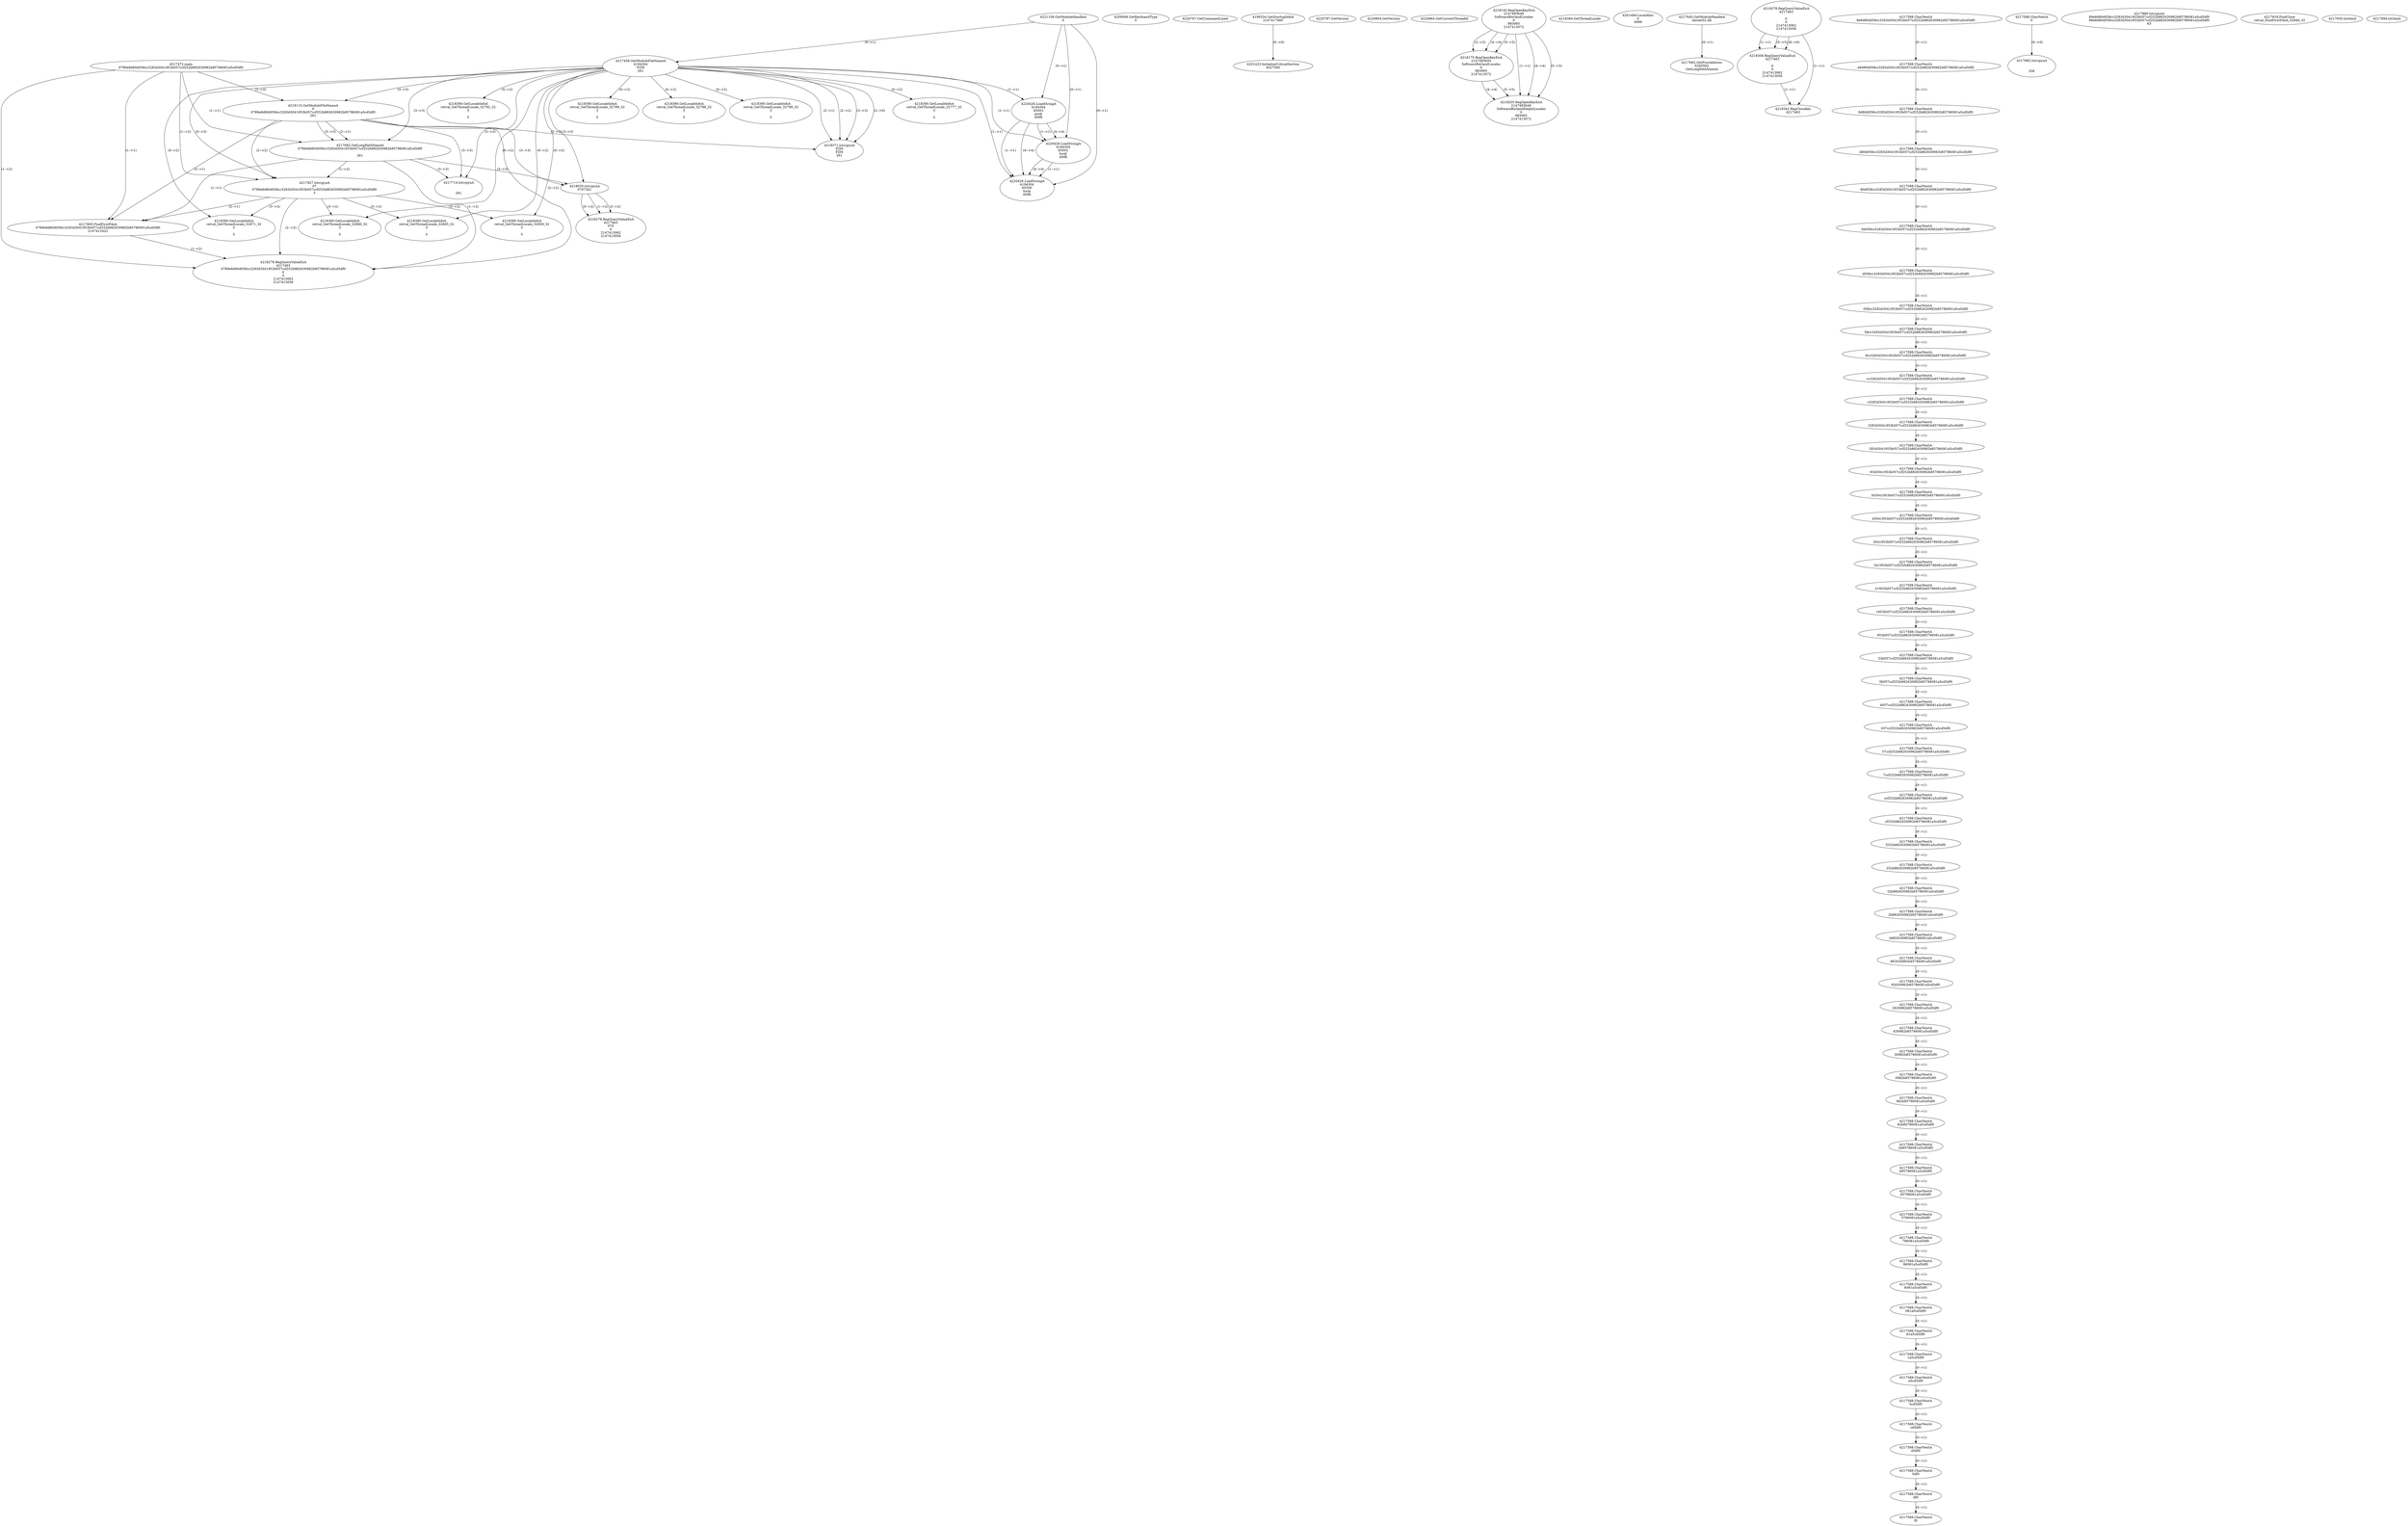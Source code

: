 // Global SCDG with merge call
digraph {
	0 [label="4517472.main
0789e8d80d058cc3283d3041953b057ccf252b882630982b85786081a5cd5df0"]
	1 [label="4221108.GetModuleHandleA
0"]
	2 [label="4209069.GetKeyboardType
0"]
	3 [label="4220767.GetCommandLineA
"]
	4 [label="4199254.GetStartupInfoA
2147417460"]
	5 [label="4220787.GetVersion
"]
	6 [label="4220804.GetVersion
"]
	7 [label="4220864.GetCurrentThreadId
"]
	8 [label="4217458.GetModuleFileNameA
4194304
PZM
261"]
	1 -> 8 [label="(0-->1)"]
	9 [label="4218115.GetModuleFileNameA
0
0789e8d80d058cc3283d3041953b057ccf252b882630982b85786081a5cd5df0
261"]
	0 -> 9 [label="(1-->2)"]
	8 -> 9 [label="(3-->3)"]
	10 [label="4218145.RegOpenKeyExA
2147483649
Software\Borland\Locales
0
983065
2147413072"]
	11 [label="4218175.RegOpenKeyExA
2147483650
Software\Borland\Locales
0
983065
2147413072"]
	10 -> 11 [label="(2-->2)"]
	10 -> 11 [label="(4-->4)"]
	10 -> 11 [label="(5-->5)"]
	12 [label="4218205.RegOpenKeyExA
2147483649
Software\Borland\Delphi\Locales
0
983065
2147413072"]
	10 -> 12 [label="(1-->1)"]
	10 -> 12 [label="(4-->4)"]
	11 -> 12 [label="(4-->4)"]
	10 -> 12 [label="(5-->5)"]
	11 -> 12 [label="(5-->5)"]
	13 [label="4218371.lstrcpynA
PZM
PZM
261"]
	8 -> 13 [label="(2-->1)"]
	8 -> 13 [label="(2-->2)"]
	8 -> 13 [label="(3-->3)"]
	9 -> 13 [label="(3-->3)"]
	8 -> 13 [label="(2-->0)"]
	14 [label="4218384.GetThreadLocale
"]
	15 [label="4218390.GetLocaleInfoA
retval_GetThreadLocale_32777_32
3

5"]
	8 -> 15 [label="(0-->2)"]
	16 [label="4220426.LoadStringA
4194304
65503
pw@
4096"]
	1 -> 16 [label="(0-->1)"]
	8 -> 16 [label="(1-->1)"]
	17 [label="4220426.LoadStringA
4194304
65502
hw@
4096"]
	1 -> 17 [label="(0-->1)"]
	8 -> 17 [label="(1-->1)"]
	16 -> 17 [label="(1-->1)"]
	16 -> 17 [label="(4-->4)"]
	18 [label="4201423.InitializeCriticalSection
4527560"]
	4 -> 18 [label="(0-->0)"]
	19 [label="4201484.LocalAlloc
0
4088"]
	20 [label="4217645.GetModuleHandleA
kernel32.dll"]
	21 [label="4217662.GetProcAddress
6295592
GetLongPathNameA"]
	20 -> 21 [label="(0-->1)"]
	22 [label="4217692.GetLongPathNameA
0789e8d80d058cc3283d3041953b057ccf252b882630982b85786081a5cd5df0

261"]
	0 -> 22 [label="(1-->1)"]
	9 -> 22 [label="(2-->1)"]
	8 -> 22 [label="(3-->3)"]
	9 -> 22 [label="(3-->3)"]
	23 [label="4217714.lstrcpynA


261"]
	8 -> 23 [label="(3-->3)"]
	9 -> 23 [label="(3-->3)"]
	22 -> 23 [label="(3-->3)"]
	24 [label="4218278.RegQueryValueExA
4217463

0
0
2147413062
2147413056"]
	25 [label="4218308.RegQueryValueExA
4217463

0
0
2147413062
2147413056"]
	24 -> 25 [label="(1-->1)"]
	24 -> 25 [label="(5-->5)"]
	24 -> 25 [label="(6-->6)"]
	26 [label="4218342.RegCloseKey
4217463"]
	24 -> 26 [label="(1-->1)"]
	25 -> 26 [label="(1-->1)"]
	27 [label="4218390.GetLocaleInfoA
retval_GetThreadLocale_32792_32
3

5"]
	8 -> 27 [label="(0-->2)"]
	28 [label="4217827.lstrcpynA
07
0789e8d80d058cc3283d3041953b057ccf252b882630982b85786081a5cd5df0
3"]
	0 -> 28 [label="(1-->2)"]
	9 -> 28 [label="(2-->2)"]
	22 -> 28 [label="(1-->2)"]
	8 -> 28 [label="(0-->3)"]
	29 [label="4217588.CharNextA
9e8d80d058cc3283d3041953b057ccf252b882630982b85786081a5cd5df0"]
	30 [label="4217588.CharNextA
e8d80d058cc3283d3041953b057ccf252b882630982b85786081a5cd5df0"]
	29 -> 30 [label="(0-->1)"]
	31 [label="4217588.CharNextA
8d80d058cc3283d3041953b057ccf252b882630982b85786081a5cd5df0"]
	30 -> 31 [label="(0-->1)"]
	32 [label="4217588.CharNextA
d80d058cc3283d3041953b057ccf252b882630982b85786081a5cd5df0"]
	31 -> 32 [label="(0-->1)"]
	33 [label="4217588.CharNextA
80d058cc3283d3041953b057ccf252b882630982b85786081a5cd5df0"]
	32 -> 33 [label="(0-->1)"]
	34 [label="4217588.CharNextA
0d058cc3283d3041953b057ccf252b882630982b85786081a5cd5df0"]
	33 -> 34 [label="(0-->1)"]
	35 [label="4217588.CharNextA
d058cc3283d3041953b057ccf252b882630982b85786081a5cd5df0"]
	34 -> 35 [label="(0-->1)"]
	36 [label="4217588.CharNextA
058cc3283d3041953b057ccf252b882630982b85786081a5cd5df0"]
	35 -> 36 [label="(0-->1)"]
	37 [label="4217588.CharNextA
58cc3283d3041953b057ccf252b882630982b85786081a5cd5df0"]
	36 -> 37 [label="(0-->1)"]
	38 [label="4217588.CharNextA
8cc3283d3041953b057ccf252b882630982b85786081a5cd5df0"]
	37 -> 38 [label="(0-->1)"]
	39 [label="4217588.CharNextA
cc3283d3041953b057ccf252b882630982b85786081a5cd5df0"]
	38 -> 39 [label="(0-->1)"]
	40 [label="4217588.CharNextA
c3283d3041953b057ccf252b882630982b85786081a5cd5df0"]
	39 -> 40 [label="(0-->1)"]
	41 [label="4217588.CharNextA
3283d3041953b057ccf252b882630982b85786081a5cd5df0"]
	40 -> 41 [label="(0-->1)"]
	42 [label="4217588.CharNextA
283d3041953b057ccf252b882630982b85786081a5cd5df0"]
	41 -> 42 [label="(0-->1)"]
	43 [label="4217588.CharNextA
83d3041953b057ccf252b882630982b85786081a5cd5df0"]
	42 -> 43 [label="(0-->1)"]
	44 [label="4217588.CharNextA
3d3041953b057ccf252b882630982b85786081a5cd5df0"]
	43 -> 44 [label="(0-->1)"]
	45 [label="4217588.CharNextA
d3041953b057ccf252b882630982b85786081a5cd5df0"]
	44 -> 45 [label="(0-->1)"]
	46 [label="4217588.CharNextA
3041953b057ccf252b882630982b85786081a5cd5df0"]
	45 -> 46 [label="(0-->1)"]
	47 [label="4217588.CharNextA
041953b057ccf252b882630982b85786081a5cd5df0"]
	46 -> 47 [label="(0-->1)"]
	48 [label="4217588.CharNextA
41953b057ccf252b882630982b85786081a5cd5df0"]
	47 -> 48 [label="(0-->1)"]
	49 [label="4217588.CharNextA
1953b057ccf252b882630982b85786081a5cd5df0"]
	48 -> 49 [label="(0-->1)"]
	50 [label="4217588.CharNextA
953b057ccf252b882630982b85786081a5cd5df0"]
	49 -> 50 [label="(0-->1)"]
	51 [label="4217588.CharNextA
53b057ccf252b882630982b85786081a5cd5df0"]
	50 -> 51 [label="(0-->1)"]
	52 [label="4217588.CharNextA
3b057ccf252b882630982b85786081a5cd5df0"]
	51 -> 52 [label="(0-->1)"]
	53 [label="4217588.CharNextA
b057ccf252b882630982b85786081a5cd5df0"]
	52 -> 53 [label="(0-->1)"]
	54 [label="4217588.CharNextA
057ccf252b882630982b85786081a5cd5df0"]
	53 -> 54 [label="(0-->1)"]
	55 [label="4217588.CharNextA
57ccf252b882630982b85786081a5cd5df0"]
	54 -> 55 [label="(0-->1)"]
	56 [label="4217588.CharNextA
7ccf252b882630982b85786081a5cd5df0"]
	55 -> 56 [label="(0-->1)"]
	57 [label="4217588.CharNextA
ccf252b882630982b85786081a5cd5df0"]
	56 -> 57 [label="(0-->1)"]
	58 [label="4217588.CharNextA
cf252b882630982b85786081a5cd5df0"]
	57 -> 58 [label="(0-->1)"]
	59 [label="4217588.CharNextA
f252b882630982b85786081a5cd5df0"]
	58 -> 59 [label="(0-->1)"]
	60 [label="4217588.CharNextA
252b882630982b85786081a5cd5df0"]
	59 -> 60 [label="(0-->1)"]
	61 [label="4217588.CharNextA
52b882630982b85786081a5cd5df0"]
	60 -> 61 [label="(0-->1)"]
	62 [label="4217588.CharNextA
2b882630982b85786081a5cd5df0"]
	61 -> 62 [label="(0-->1)"]
	63 [label="4217588.CharNextA
b882630982b85786081a5cd5df0"]
	62 -> 63 [label="(0-->1)"]
	64 [label="4217588.CharNextA
882630982b85786081a5cd5df0"]
	63 -> 64 [label="(0-->1)"]
	65 [label="4217588.CharNextA
82630982b85786081a5cd5df0"]
	64 -> 65 [label="(0-->1)"]
	66 [label="4217588.CharNextA
2630982b85786081a5cd5df0"]
	65 -> 66 [label="(0-->1)"]
	67 [label="4217588.CharNextA
630982b85786081a5cd5df0"]
	66 -> 67 [label="(0-->1)"]
	68 [label="4217588.CharNextA
30982b85786081a5cd5df0"]
	67 -> 68 [label="(0-->1)"]
	69 [label="4217588.CharNextA
0982b85786081a5cd5df0"]
	68 -> 69 [label="(0-->1)"]
	70 [label="4217588.CharNextA
982b85786081a5cd5df0"]
	69 -> 70 [label="(0-->1)"]
	71 [label="4217588.CharNextA
82b85786081a5cd5df0"]
	70 -> 71 [label="(0-->1)"]
	72 [label="4217588.CharNextA
2b85786081a5cd5df0"]
	71 -> 72 [label="(0-->1)"]
	73 [label="4217588.CharNextA
b85786081a5cd5df0"]
	72 -> 73 [label="(0-->1)"]
	74 [label="4217588.CharNextA
85786081a5cd5df0"]
	73 -> 74 [label="(0-->1)"]
	75 [label="4217588.CharNextA
5786081a5cd5df0"]
	74 -> 75 [label="(0-->1)"]
	76 [label="4217588.CharNextA
786081a5cd5df0"]
	75 -> 76 [label="(0-->1)"]
	77 [label="4217588.CharNextA
86081a5cd5df0"]
	76 -> 77 [label="(0-->1)"]
	78 [label="4217588.CharNextA
6081a5cd5df0"]
	77 -> 78 [label="(0-->1)"]
	79 [label="4217588.CharNextA
081a5cd5df0"]
	78 -> 79 [label="(0-->1)"]
	80 [label="4217588.CharNextA
81a5cd5df0"]
	79 -> 80 [label="(0-->1)"]
	81 [label="4217588.CharNextA
1a5cd5df0"]
	80 -> 81 [label="(0-->1)"]
	82 [label="4217588.CharNextA
a5cd5df0"]
	81 -> 82 [label="(0-->1)"]
	83 [label="4217588.CharNextA
5cd5df0"]
	82 -> 83 [label="(0-->1)"]
	84 [label="4217588.CharNextA
cd5df0"]
	83 -> 84 [label="(0-->1)"]
	85 [label="4217588.CharNextA
d5df0"]
	84 -> 85 [label="(0-->1)"]
	86 [label="4217588.CharNextA
5df0"]
	85 -> 86 [label="(0-->1)"]
	87 [label="4217588.CharNextA
df0"]
	86 -> 87 [label="(0-->1)"]
	88 [label="4217588.CharNextA
f0"]
	87 -> 88 [label="(0-->1)"]
	89 [label="4217588.CharNextA
0"]
	90 [label="4217886.lstrcpynA
89e8d80d058cc3283d3041953b057ccf252b882630982b85786081a5cd5df0
89e8d80d058cc3283d3041953b057ccf252b882630982b85786081a5cd5df0
63"]
	91 [label="4217905.FindFirstFileA
0789e8d80d058cc3283d3041953b057ccf252b882630982b85786081a5cd5df0
2147412422"]
	0 -> 91 [label="(1-->1)"]
	9 -> 91 [label="(2-->1)"]
	22 -> 91 [label="(1-->1)"]
	28 -> 91 [label="(2-->1)"]
	92 [label="4218278.RegQueryValueExA
4217463
0789e8d80d058cc3283d3041953b057ccf252b882630982b85786081a5cd5df0
0
0
2147413062
2147413056"]
	0 -> 92 [label="(1-->2)"]
	9 -> 92 [label="(2-->2)"]
	22 -> 92 [label="(1-->2)"]
	28 -> 92 [label="(2-->2)"]
	91 -> 92 [label="(1-->2)"]
	93 [label="4218390.GetLocaleInfoA
retval_GetThreadLocale_32871_32
3

5"]
	8 -> 93 [label="(0-->2)"]
	28 -> 93 [label="(3-->2)"]
	94 [label="4217918.FindClose
retval_FindFirstFileA_32840_32"]
	95 [label="4217930.lstrlenA
"]
	96 [label="4217982.lstrcpynA


258"]
	89 -> 96 [label="(0-->0)"]
	97 [label="4217994.lstrlenA
"]
	98 [label="4218035.lstrcpynA
07\
07\
261"]
	8 -> 98 [label="(3-->3)"]
	9 -> 98 [label="(3-->3)"]
	22 -> 98 [label="(3-->3)"]
	99 [label="4218278.RegQueryValueExA
4217463
07\
0
0
2147413062
2147413056"]
	98 -> 99 [label="(1-->2)"]
	98 -> 99 [label="(2-->2)"]
	98 -> 99 [label="(0-->2)"]
	100 [label="4218390.GetLocaleInfoA
retval_GetThreadLocale_32880_32
3

5"]
	8 -> 100 [label="(0-->2)"]
	28 -> 100 [label="(3-->2)"]
	101 [label="4220426.LoadStringA
4194304
65500
Xw@
4096"]
	1 -> 101 [label="(0-->1)"]
	8 -> 101 [label="(1-->1)"]
	16 -> 101 [label="(1-->1)"]
	17 -> 101 [label="(1-->1)"]
	16 -> 101 [label="(4-->4)"]
	17 -> 101 [label="(4-->4)"]
	102 [label="4218390.GetLocaleInfoA
retval_GetThreadLocale_32905_32
3

5"]
	8 -> 102 [label="(0-->2)"]
	28 -> 102 [label="(3-->2)"]
	103 [label="4218390.GetLocaleInfoA
retval_GetThreadLocale_32789_32
3

5"]
	8 -> 103 [label="(0-->2)"]
	104 [label="4218390.GetLocaleInfoA
retval_GetThreadLocale_32788_32
3

5"]
	8 -> 104 [label="(0-->2)"]
	105 [label="4218390.GetLocaleInfoA
retval_GetThreadLocale_32799_32
3

5"]
	8 -> 105 [label="(0-->2)"]
	106 [label="4218390.GetLocaleInfoA
retval_GetThreadLocale_32859_32
3

5"]
	8 -> 106 [label="(0-->2)"]
	28 -> 106 [label="(3-->2)"]
}
